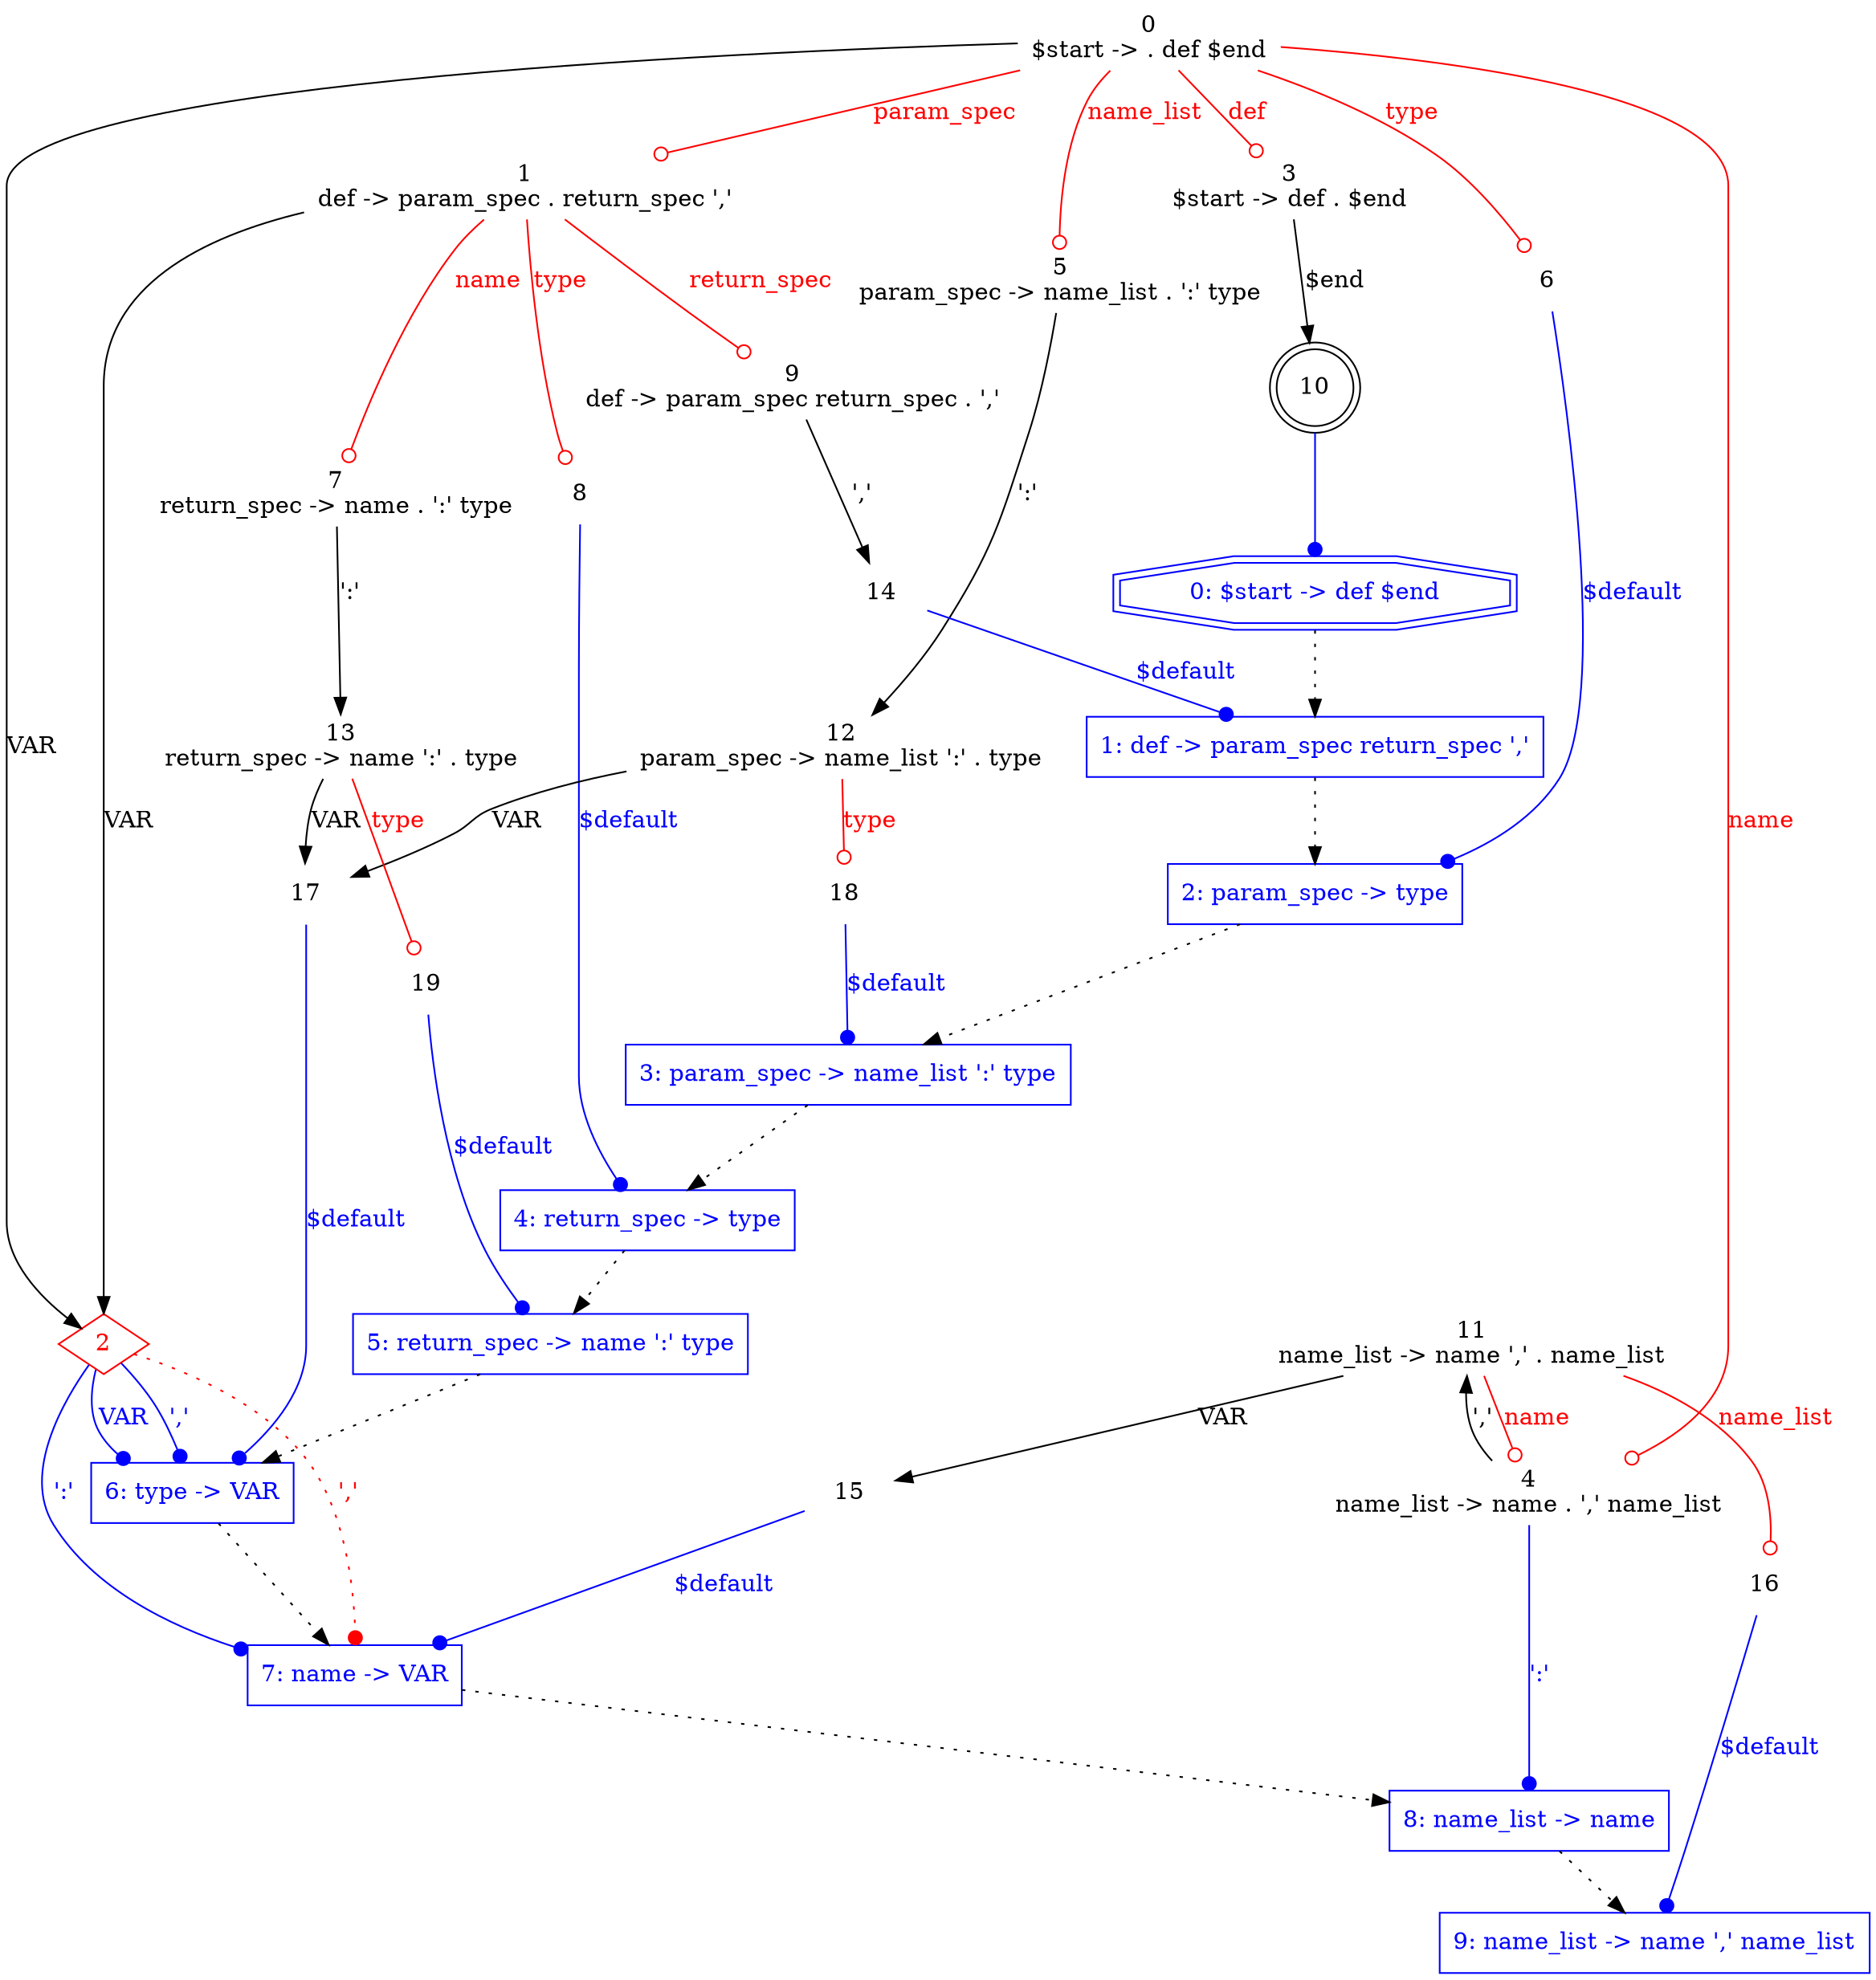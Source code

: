 digraph G {
#concentrate = true

  "g0" [label="0: $start -> def $end", shape = doubleoctagon, fontcolor=blue, color=blue ]
  "g1" [label="1: def -> param_spec return_spec ','", shape = box, fontcolor=blue, color=blue ]
  "g2" [label="2: param_spec -> type", shape = box, fontcolor=blue, color=blue ]
  "g3" [label="3: param_spec -> name_list ':' type", shape = box, fontcolor=blue, color=blue ]
  "g4" [label="4: return_spec -> type", shape = box, fontcolor=blue, color=blue ]
  "g5" [label="5: return_spec -> name ':' type", shape = box, fontcolor=blue, color=blue ]
  "g6" [label="6: type -> VAR", shape = box, fontcolor=blue, color=blue ]
  "g7" [label="7: name -> VAR", shape = box, fontcolor=blue, color=blue ]
  "g8" [label="8: name_list -> name", shape = box, fontcolor=blue, color=blue ]
  "g9" [label="9: name_list -> name ',' name_list", shape = box, fontcolor=blue, color=blue ]
  g0 ->g1 [style=dotted];
  g1 ->g2 [style=dotted];
  g2 ->g3 [style=dotted];
  g3 ->g4 [style=dotted];
  g4 ->g5 [style=dotted];
  g5 ->g6 [style=dotted];
  g6 ->g7 [style=dotted];
  g7 ->g8 [style=dotted];
  g8 ->g9 [style=dotted];
2 [shape = diamond, fontcolor=red, color=red]
0 [ label = "0\n$start -> . def $end", shape = plaintext]
0 -> 2 [label = "VAR"]
0 -> 1 [label = "param_spec", arrowhead = odot, color = "red", fontcolor = "red"]
0 -> 3 [label = "def", arrowhead = odot, color = "red", fontcolor = "red"]
0 -> 5 [label = "name_list", arrowhead = odot, color = "red", fontcolor = "red"]
0 -> 4 [label = "name", arrowhead = odot, color = "red", fontcolor = "red"]
0 -> 6 [label = "type", arrowhead = odot, color = "red", fontcolor = "red"]
1 [ label = "1\ndef -> param_spec . return_spec ','", shape = plaintext]
1 -> 2 [label = "VAR"]
1 -> 7 [label = "name", arrowhead = odot, color = "red", fontcolor = "red"]
1 -> 9 [label = "return_spec", arrowhead = odot, color = "red", fontcolor = "red"]
1 -> 8 [label = "type", arrowhead = odot, color = "red", fontcolor = "red"]
2 [ label = "2\n"]
2 -> "g6" [label = "','", arrowhead=dot, color = "blue", fontcolor = "blue"]
2 -> "g7" [label = "':'", arrowhead=dot, color = "blue", fontcolor = "blue"]
2 -> "g6" [label = "VAR", arrowhead=dot, color = "blue", fontcolor = "blue"]
2 -> "g7" [label = "','", arrowhead=dot, style=dotted, color = "red", fontcolor = "red"]
3 [ label = "3\n$start -> def . $end", shape = plaintext]
3 -> 10 [label = "$end"]
4 [ label = "4\nname_list -> name . ',' name_list", shape = plaintext]
4 -> 11 [label = "','"]
4 -> "g8" [label = "':'", arrowhead=dot, color = "blue", fontcolor = "blue"]
5 [ label = "5\nparam_spec -> name_list . ':' type", shape = plaintext]
5 -> 12 [label = "':'"]
6 [ label = "6\n", shape = plaintext]
6 -> "g2" [label = "$default", arrowhead=dot, color = "blue", fontcolor = "blue"]
7 [ label = "7\nreturn_spec -> name . ':' type", shape = plaintext]
7 -> 13 [label = "':'"]
8 [ label = "8\n", shape = plaintext]
8 -> "g4" [label = "$default", arrowhead=dot, color = "blue", fontcolor = "blue"]
9 [ label = "9\ndef -> param_spec return_spec . ','", shape = plaintext]
9 -> 14 [label = "','"]
10 [ label = "10\n", shape = plaintext]
10 [shape = doublecircle]
10 -> "g0" [arrowhead = dot, color = blue]
11 [ label = "11\nname_list -> name ',' . name_list", shape = plaintext]
11 -> 15 [label = "VAR"]
11 -> 16 [label = "name_list", arrowhead = odot, color = "red", fontcolor = "red"]
11 -> 4 [label = "name", arrowhead = odot, color = "red", fontcolor = "red"]
12 [ label = "12\nparam_spec -> name_list ':' . type", shape = plaintext]
12 -> 17 [label = "VAR"]
12 -> 18 [label = "type", arrowhead = odot, color = "red", fontcolor = "red"]
13 [ label = "13\nreturn_spec -> name ':' . type", shape = plaintext]
13 -> 17 [label = "VAR"]
13 -> 19 [label = "type", arrowhead = odot, color = "red", fontcolor = "red"]
14 [ label = "14\n", shape = plaintext]
14 -> "g1" [label = "$default", arrowhead=dot, color = "blue", fontcolor = "blue"]
15 [ label = "15\n", shape = plaintext]
15 -> "g7" [label = "$default", arrowhead=dot, color = "blue", fontcolor = "blue"]
16 [ label = "16\n", shape = plaintext]
16 -> "g9" [label = "$default", arrowhead=dot, color = "blue", fontcolor = "blue"]
17 [ label = "17\n", shape = plaintext]
17 -> "g6" [label = "$default", arrowhead=dot, color = "blue", fontcolor = "blue"]
18 [ label = "18\n", shape = plaintext]
18 -> "g3" [label = "$default", arrowhead=dot, color = "blue", fontcolor = "blue"]
19 [ label = "19\n", shape = plaintext]
19 -> "g5" [label = "$default", arrowhead=dot, color = "blue", fontcolor = "blue"]

}
